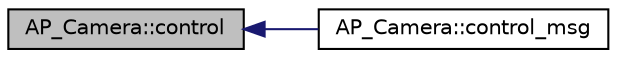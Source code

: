 digraph "AP_Camera::control"
{
 // INTERACTIVE_SVG=YES
  edge [fontname="Helvetica",fontsize="10",labelfontname="Helvetica",labelfontsize="10"];
  node [fontname="Helvetica",fontsize="10",shape=record];
  rankdir="LR";
  Node1 [label="AP_Camera::control",height=0.2,width=0.4,color="black", fillcolor="grey75", style="filled", fontcolor="black"];
  Node1 -> Node2 [dir="back",color="midnightblue",fontsize="10",style="solid",fontname="Helvetica"];
  Node2 [label="AP_Camera::control_msg",height=0.2,width=0.4,color="black", fillcolor="white", style="filled",URL="$classAP__Camera.html#a27664cf70d78d5af17d66a3d715048db",tooltip="decode deprecated MavLink message that controls camera. "];
}
